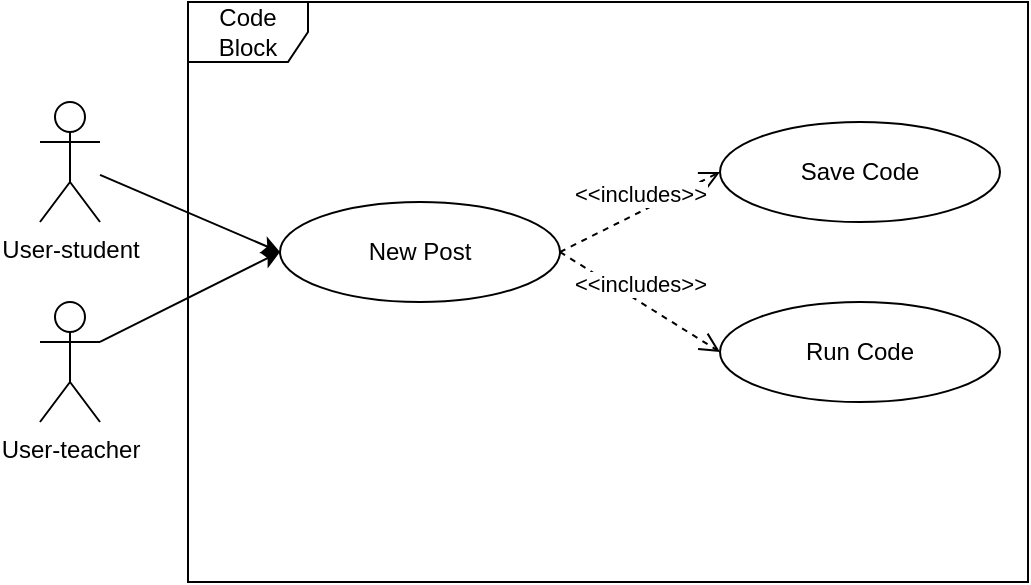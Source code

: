 <mxfile version="13.0.9" type="device"><diagram id="uCDA_x6LMpQSDdXRBhCY" name="Page-1"><mxGraphModel dx="1422" dy="712" grid="1" gridSize="10" guides="1" tooltips="1" connect="1" arrows="1" fold="1" page="1" pageScale="1" pageWidth="827" pageHeight="1169" math="0" shadow="0"><root><mxCell id="0"/><mxCell id="1" parent="0"/><mxCell id="Fpg4Qaaet1KMKUOiKcvX-2" value="User-student" style="shape=umlActor;verticalLabelPosition=bottom;labelBackgroundColor=#ffffff;verticalAlign=top;html=1;" parent="1" vertex="1"><mxGeometry x="130" y="210" width="30" height="60" as="geometry"/></mxCell><mxCell id="Fpg4Qaaet1KMKUOiKcvX-7" value="New Post" style="ellipse;whiteSpace=wrap;html=1;" parent="1" vertex="1"><mxGeometry x="250" y="260" width="140" height="50" as="geometry"/></mxCell><mxCell id="Fpg4Qaaet1KMKUOiKcvX-9" value="Save Code" style="ellipse;whiteSpace=wrap;html=1;" parent="1" vertex="1"><mxGeometry x="470" y="220" width="140" height="50" as="geometry"/></mxCell><mxCell id="Fpg4Qaaet1KMKUOiKcvX-15" value="" style="endArrow=classic;html=1;entryX=0;entryY=0.5;entryDx=0;entryDy=0;" parent="1" source="Fpg4Qaaet1KMKUOiKcvX-2" target="Fpg4Qaaet1KMKUOiKcvX-7" edge="1"><mxGeometry width="50" height="50" relative="1" as="geometry"><mxPoint x="390" y="390" as="sourcePoint"/><mxPoint x="440" y="340" as="targetPoint"/></mxGeometry></mxCell><mxCell id="Fpg4Qaaet1KMKUOiKcvX-24" value="Code Block" style="shape=umlFrame;whiteSpace=wrap;html=1;" parent="1" vertex="1"><mxGeometry x="204" y="160" width="420" height="290" as="geometry"/></mxCell><mxCell id="1vOr36BAuUPHUAcXJ5d--1" value="User-teacher" style="shape=umlActor;verticalLabelPosition=bottom;labelBackgroundColor=#ffffff;verticalAlign=top;html=1;" vertex="1" parent="1"><mxGeometry x="130" y="310" width="30" height="60" as="geometry"/></mxCell><mxCell id="1vOr36BAuUPHUAcXJ5d--5" value="" style="endArrow=classic;html=1;entryX=0;entryY=0.5;entryDx=0;entryDy=0;exitX=1;exitY=0.333;exitDx=0;exitDy=0;exitPerimeter=0;" edge="1" parent="1" source="1vOr36BAuUPHUAcXJ5d--1" target="Fpg4Qaaet1KMKUOiKcvX-7"><mxGeometry width="50" height="50" relative="1" as="geometry"><mxPoint x="390" y="390" as="sourcePoint"/><mxPoint x="440" y="340" as="targetPoint"/></mxGeometry></mxCell><mxCell id="1vOr36BAuUPHUAcXJ5d--9" value="&amp;lt;&amp;lt;includes&amp;gt;&amp;gt;" style="html=1;verticalAlign=bottom;endArrow=open;dashed=1;endSize=8;entryX=0;entryY=0.5;entryDx=0;entryDy=0;exitX=1;exitY=0.5;exitDx=0;exitDy=0;" edge="1" parent="1" source="Fpg4Qaaet1KMKUOiKcvX-7" target="Fpg4Qaaet1KMKUOiKcvX-9"><mxGeometry relative="1" as="geometry"><mxPoint x="450" y="370" as="sourcePoint"/><mxPoint x="370" y="370" as="targetPoint"/></mxGeometry></mxCell><mxCell id="1vOr36BAuUPHUAcXJ5d--22" value="Run Code" style="ellipse;whiteSpace=wrap;html=1;" vertex="1" parent="1"><mxGeometry x="470" y="310" width="140" height="50" as="geometry"/></mxCell><mxCell id="1vOr36BAuUPHUAcXJ5d--23" value="&amp;lt;&amp;lt;includes&amp;gt;&amp;gt;" style="html=1;verticalAlign=bottom;endArrow=open;dashed=1;endSize=8;entryX=0;entryY=0.5;entryDx=0;entryDy=0;exitX=1;exitY=0.5;exitDx=0;exitDy=0;" edge="1" parent="1" source="Fpg4Qaaet1KMKUOiKcvX-7" target="1vOr36BAuUPHUAcXJ5d--22"><mxGeometry relative="1" as="geometry"><mxPoint x="450" y="270" as="sourcePoint"/><mxPoint x="370" y="270" as="targetPoint"/></mxGeometry></mxCell></root></mxGraphModel></diagram></mxfile>